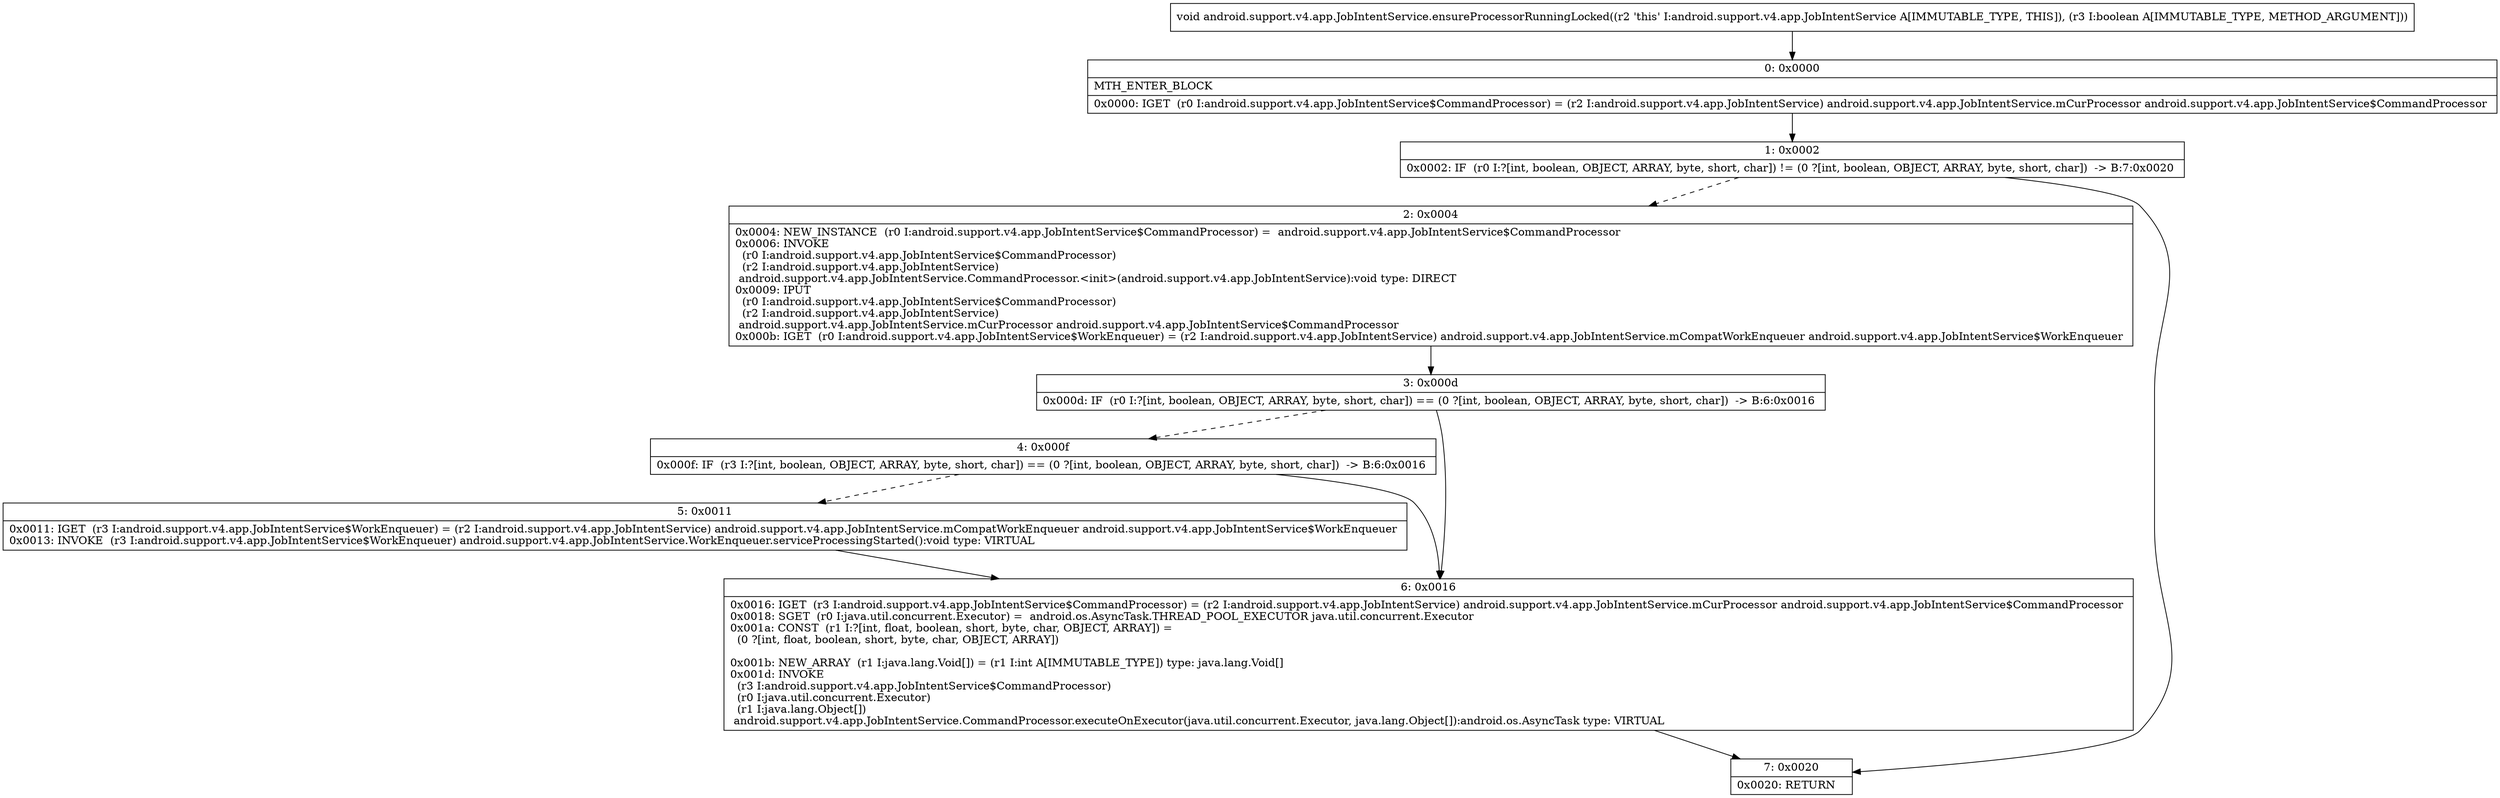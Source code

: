 digraph "CFG forandroid.support.v4.app.JobIntentService.ensureProcessorRunningLocked(Z)V" {
Node_0 [shape=record,label="{0\:\ 0x0000|MTH_ENTER_BLOCK\l|0x0000: IGET  (r0 I:android.support.v4.app.JobIntentService$CommandProcessor) = (r2 I:android.support.v4.app.JobIntentService) android.support.v4.app.JobIntentService.mCurProcessor android.support.v4.app.JobIntentService$CommandProcessor \l}"];
Node_1 [shape=record,label="{1\:\ 0x0002|0x0002: IF  (r0 I:?[int, boolean, OBJECT, ARRAY, byte, short, char]) != (0 ?[int, boolean, OBJECT, ARRAY, byte, short, char])  \-\> B:7:0x0020 \l}"];
Node_2 [shape=record,label="{2\:\ 0x0004|0x0004: NEW_INSTANCE  (r0 I:android.support.v4.app.JobIntentService$CommandProcessor) =  android.support.v4.app.JobIntentService$CommandProcessor \l0x0006: INVOKE  \l  (r0 I:android.support.v4.app.JobIntentService$CommandProcessor)\l  (r2 I:android.support.v4.app.JobIntentService)\l android.support.v4.app.JobIntentService.CommandProcessor.\<init\>(android.support.v4.app.JobIntentService):void type: DIRECT \l0x0009: IPUT  \l  (r0 I:android.support.v4.app.JobIntentService$CommandProcessor)\l  (r2 I:android.support.v4.app.JobIntentService)\l android.support.v4.app.JobIntentService.mCurProcessor android.support.v4.app.JobIntentService$CommandProcessor \l0x000b: IGET  (r0 I:android.support.v4.app.JobIntentService$WorkEnqueuer) = (r2 I:android.support.v4.app.JobIntentService) android.support.v4.app.JobIntentService.mCompatWorkEnqueuer android.support.v4.app.JobIntentService$WorkEnqueuer \l}"];
Node_3 [shape=record,label="{3\:\ 0x000d|0x000d: IF  (r0 I:?[int, boolean, OBJECT, ARRAY, byte, short, char]) == (0 ?[int, boolean, OBJECT, ARRAY, byte, short, char])  \-\> B:6:0x0016 \l}"];
Node_4 [shape=record,label="{4\:\ 0x000f|0x000f: IF  (r3 I:?[int, boolean, OBJECT, ARRAY, byte, short, char]) == (0 ?[int, boolean, OBJECT, ARRAY, byte, short, char])  \-\> B:6:0x0016 \l}"];
Node_5 [shape=record,label="{5\:\ 0x0011|0x0011: IGET  (r3 I:android.support.v4.app.JobIntentService$WorkEnqueuer) = (r2 I:android.support.v4.app.JobIntentService) android.support.v4.app.JobIntentService.mCompatWorkEnqueuer android.support.v4.app.JobIntentService$WorkEnqueuer \l0x0013: INVOKE  (r3 I:android.support.v4.app.JobIntentService$WorkEnqueuer) android.support.v4.app.JobIntentService.WorkEnqueuer.serviceProcessingStarted():void type: VIRTUAL \l}"];
Node_6 [shape=record,label="{6\:\ 0x0016|0x0016: IGET  (r3 I:android.support.v4.app.JobIntentService$CommandProcessor) = (r2 I:android.support.v4.app.JobIntentService) android.support.v4.app.JobIntentService.mCurProcessor android.support.v4.app.JobIntentService$CommandProcessor \l0x0018: SGET  (r0 I:java.util.concurrent.Executor) =  android.os.AsyncTask.THREAD_POOL_EXECUTOR java.util.concurrent.Executor \l0x001a: CONST  (r1 I:?[int, float, boolean, short, byte, char, OBJECT, ARRAY]) = \l  (0 ?[int, float, boolean, short, byte, char, OBJECT, ARRAY])\l \l0x001b: NEW_ARRAY  (r1 I:java.lang.Void[]) = (r1 I:int A[IMMUTABLE_TYPE]) type: java.lang.Void[] \l0x001d: INVOKE  \l  (r3 I:android.support.v4.app.JobIntentService$CommandProcessor)\l  (r0 I:java.util.concurrent.Executor)\l  (r1 I:java.lang.Object[])\l android.support.v4.app.JobIntentService.CommandProcessor.executeOnExecutor(java.util.concurrent.Executor, java.lang.Object[]):android.os.AsyncTask type: VIRTUAL \l}"];
Node_7 [shape=record,label="{7\:\ 0x0020|0x0020: RETURN   \l}"];
MethodNode[shape=record,label="{void android.support.v4.app.JobIntentService.ensureProcessorRunningLocked((r2 'this' I:android.support.v4.app.JobIntentService A[IMMUTABLE_TYPE, THIS]), (r3 I:boolean A[IMMUTABLE_TYPE, METHOD_ARGUMENT])) }"];
MethodNode -> Node_0;
Node_0 -> Node_1;
Node_1 -> Node_2[style=dashed];
Node_1 -> Node_7;
Node_2 -> Node_3;
Node_3 -> Node_4[style=dashed];
Node_3 -> Node_6;
Node_4 -> Node_5[style=dashed];
Node_4 -> Node_6;
Node_5 -> Node_6;
Node_6 -> Node_7;
}

